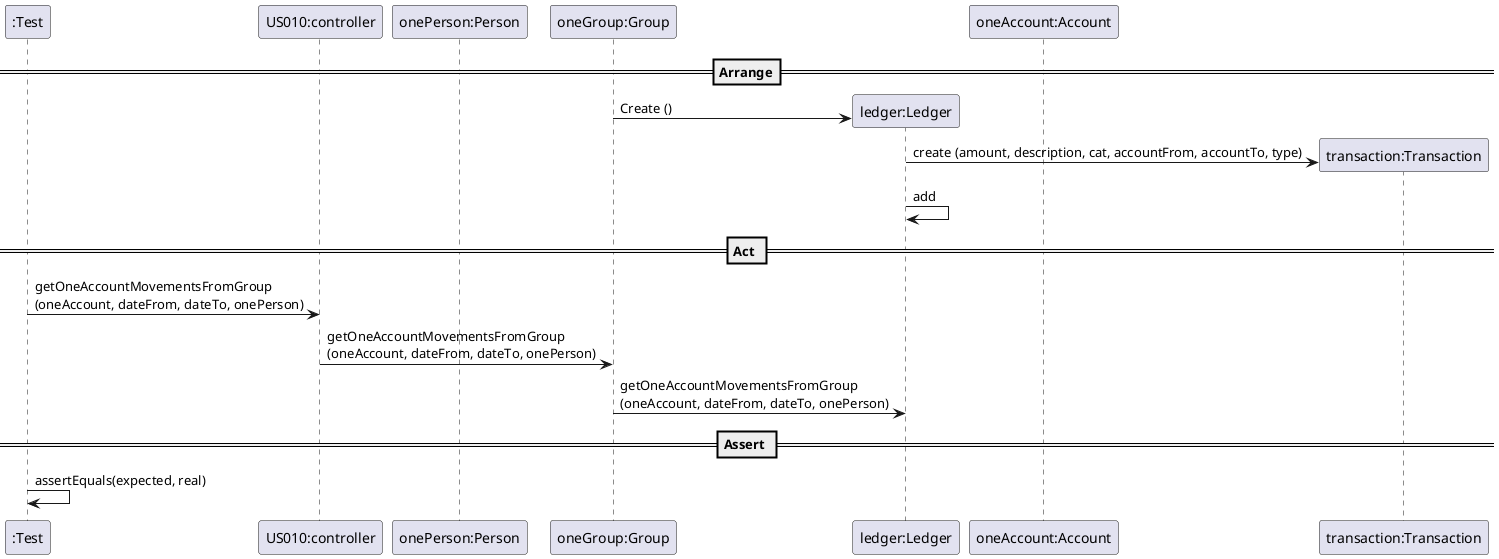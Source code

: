 @startuml
create ":Test"

==Arrange==

create "US010:controller"

create "onePerson:Person"

create "oneGroup:Group"

create "ledger:Ledger"

"oneGroup:Group" -> "ledger:Ledger" : Create ()

create "oneAccount:Account"

create "transaction:Transaction"


"ledger:Ledger" -> "transaction:Transaction" : create (amount, description, cat, accountFrom, accountTo, type)
"ledger:Ledger" -> "ledger:Ledger" : add

== Act ==

":Test" -> "US010:controller" : getOneAccountMovementsFromGroup\n(oneAccount, dateFrom, dateTo, onePerson)

"US010:controller" -> "oneGroup:Group" : getOneAccountMovementsFromGroup\n(oneAccount, dateFrom, dateTo, onePerson)

"oneGroup:Group" -> "ledger:Ledger" : getOneAccountMovementsFromGroup\n(oneAccount, dateFrom, dateTo, onePerson)

== Assert ==

":Test" -> ":Test" : assertEquals(expected, real)

@enduml